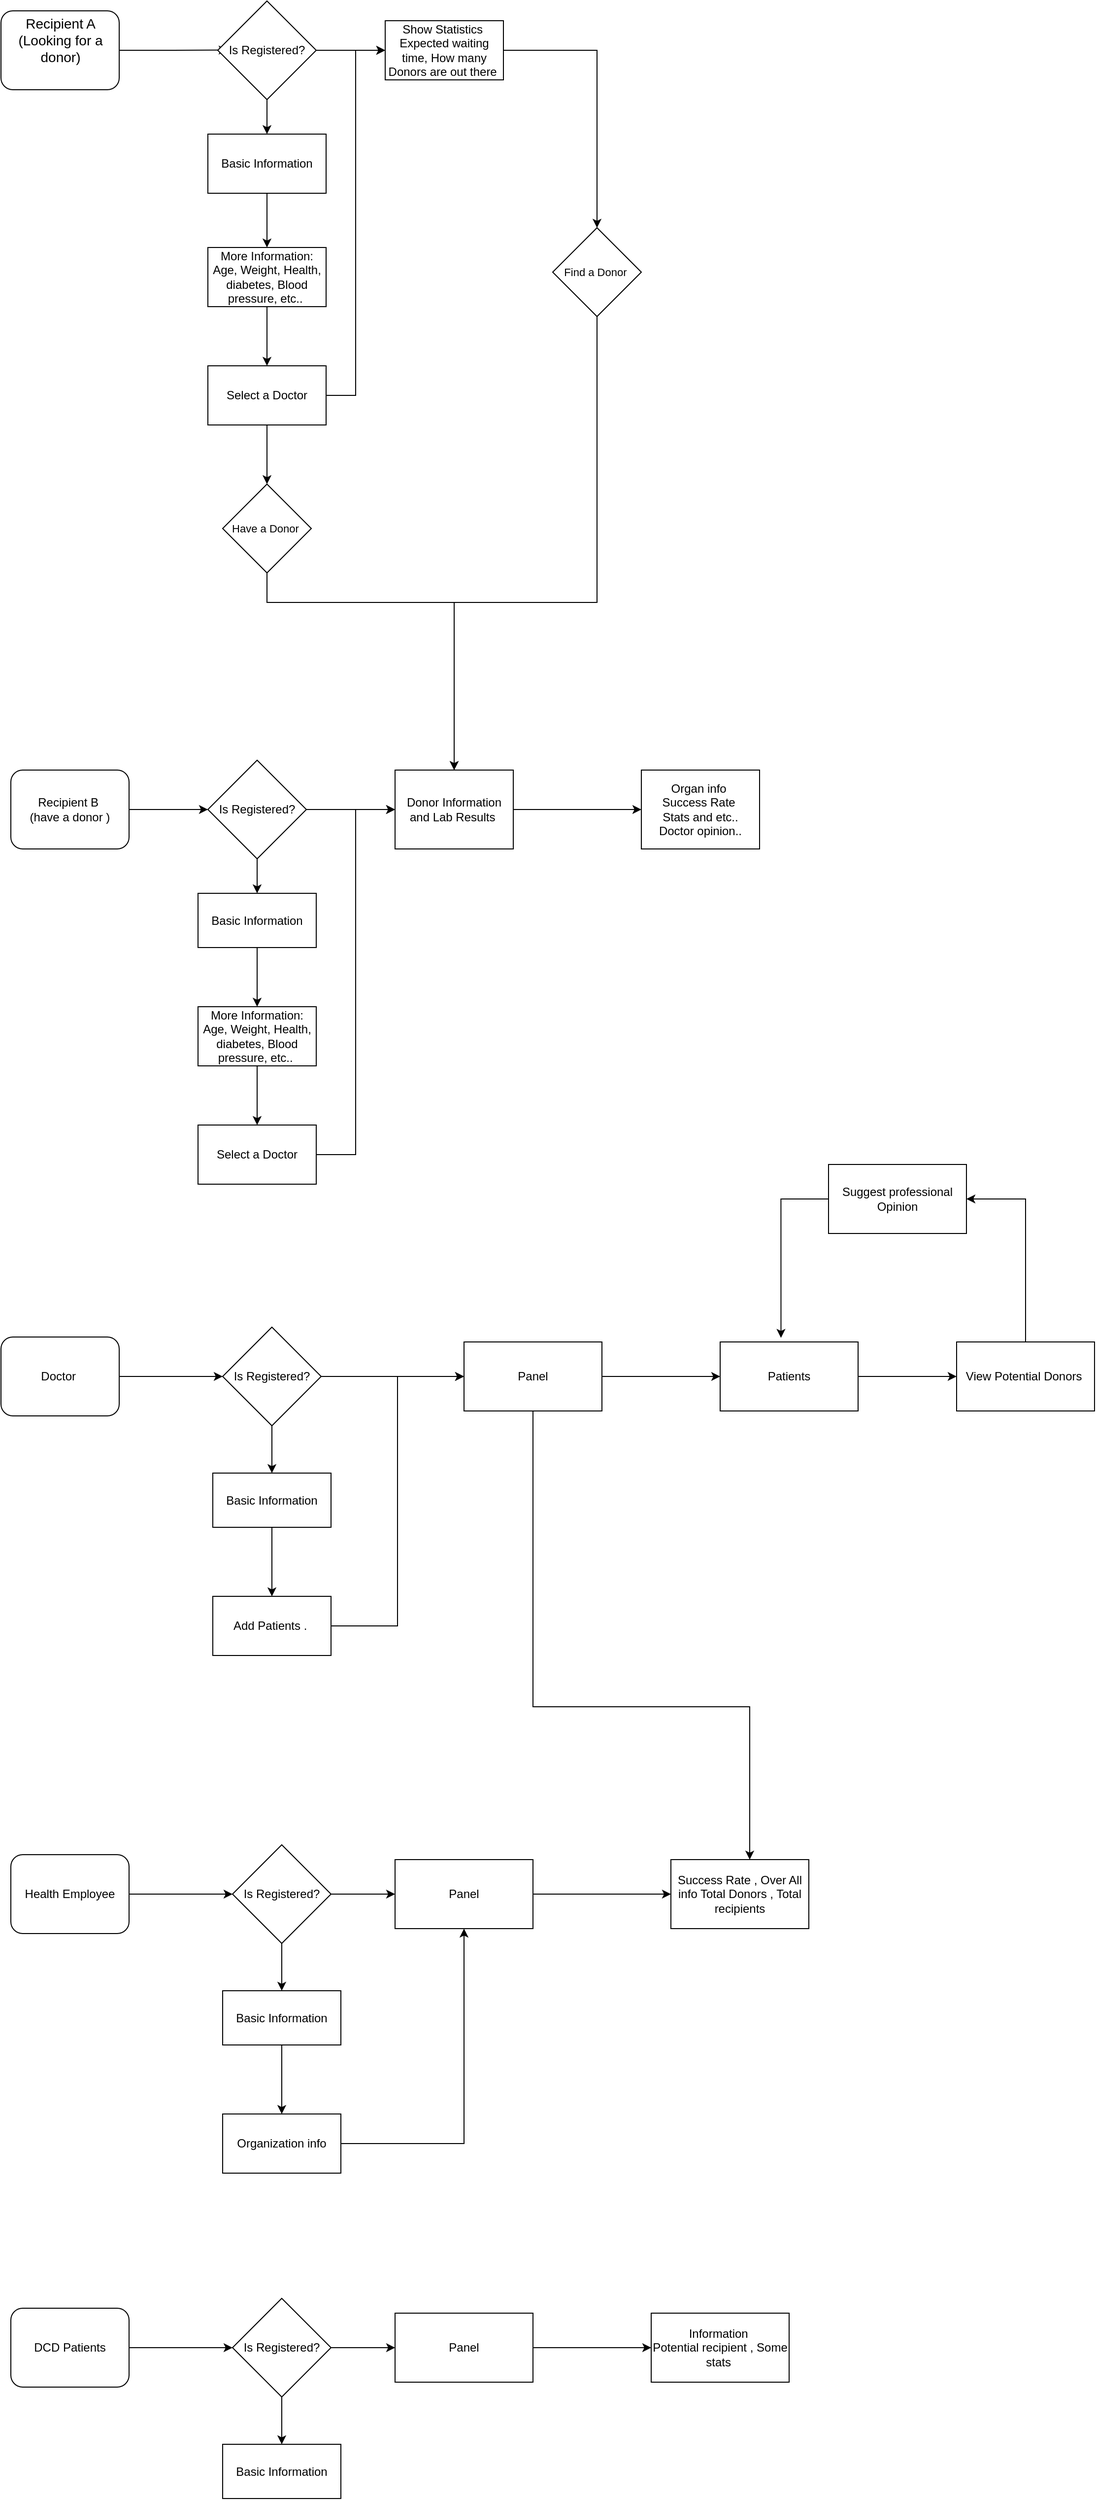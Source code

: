 <mxfile version="13.6.6" type="github">
  <diagram name="Page-1" id="2a216829-ef6e-dabb-86c1-c78162f3ba2b">
    <mxGraphModel dx="3673" dy="2047" grid="1" gridSize="10" guides="1" tooltips="1" connect="1" arrows="1" fold="1" page="1" pageScale="1" pageWidth="850" pageHeight="1100" background="#ffffff" math="0" shadow="0">
      <root>
        <mxCell id="0" />
        <mxCell id="1" parent="0" />
        <mxCell id="db8T54N4GuN8f7a-CfVu-3" style="edgeStyle=orthogonalEdgeStyle;rounded=0;orthogonalLoop=1;jettySize=auto;html=1;exitX=1;exitY=0.5;exitDx=0;exitDy=0;" edge="1" parent="1" source="7a84cebc1def654-2">
          <mxGeometry relative="1" as="geometry">
            <mxPoint x="290" y="59.759" as="targetPoint" />
          </mxGeometry>
        </mxCell>
        <mxCell id="7a84cebc1def654-2" value="" style="shape=ext;rounded=1;html=1;whiteSpace=wrap;" parent="1" vertex="1">
          <mxGeometry x="60" y="20" width="120" height="80" as="geometry" />
        </mxCell>
        <mxCell id="db8T54N4GuN8f7a-CfVu-1" value="&lt;font style=&quot;font-size: 14px&quot;&gt;Recipient A&lt;br&gt;(Looking for a &lt;br&gt;donor)&lt;br&gt;&lt;/font&gt;" style="text;html=1;resizable=0;autosize=1;align=center;verticalAlign=middle;points=[];fillColor=none;strokeColor=none;rounded=0;" vertex="1" parent="1">
          <mxGeometry x="70" y="25" width="100" height="50" as="geometry" />
        </mxCell>
        <mxCell id="db8T54N4GuN8f7a-CfVu-13" value="" style="edgeStyle=orthogonalEdgeStyle;rounded=0;orthogonalLoop=1;jettySize=auto;html=1;" edge="1" parent="1" source="db8T54N4GuN8f7a-CfVu-7" target="db8T54N4GuN8f7a-CfVu-12">
          <mxGeometry relative="1" as="geometry" />
        </mxCell>
        <mxCell id="db8T54N4GuN8f7a-CfVu-20" style="edgeStyle=orthogonalEdgeStyle;rounded=0;orthogonalLoop=1;jettySize=auto;html=1;entryX=0.5;entryY=0;entryDx=0;entryDy=0;" edge="1" parent="1" source="db8T54N4GuN8f7a-CfVu-7" target="db8T54N4GuN8f7a-CfVu-18">
          <mxGeometry relative="1" as="geometry" />
        </mxCell>
        <mxCell id="db8T54N4GuN8f7a-CfVu-7" value="Is Registered?" style="rhombus;whiteSpace=wrap;html=1;" vertex="1" parent="1">
          <mxGeometry x="280" y="10" width="100" height="100" as="geometry" />
        </mxCell>
        <mxCell id="db8T54N4GuN8f7a-CfVu-17" style="edgeStyle=orthogonalEdgeStyle;rounded=0;orthogonalLoop=1;jettySize=auto;html=1;" edge="1" parent="1" source="db8T54N4GuN8f7a-CfVu-9" target="db8T54N4GuN8f7a-CfVu-16">
          <mxGeometry relative="1" as="geometry" />
        </mxCell>
        <mxCell id="db8T54N4GuN8f7a-CfVu-9" value="More Information:&lt;br&gt;Age, Weight, Health, diabetes, Blood pressure, etc..&amp;nbsp;" style="whiteSpace=wrap;html=1;" vertex="1" parent="1">
          <mxGeometry x="270" y="260" width="120" height="60" as="geometry" />
        </mxCell>
        <mxCell id="db8T54N4GuN8f7a-CfVu-22" style="edgeStyle=orthogonalEdgeStyle;rounded=0;orthogonalLoop=1;jettySize=auto;html=1;" edge="1" parent="1" source="db8T54N4GuN8f7a-CfVu-12" target="db8T54N4GuN8f7a-CfVu-23">
          <mxGeometry relative="1" as="geometry">
            <mxPoint x="660" y="60.0" as="targetPoint" />
          </mxGeometry>
        </mxCell>
        <mxCell id="db8T54N4GuN8f7a-CfVu-12" value="Show Statistics&amp;nbsp;&lt;br&gt;Expected waiting time, How many Donors are out there&amp;nbsp;" style="whiteSpace=wrap;html=1;" vertex="1" parent="1">
          <mxGeometry x="450" y="30" width="120" height="60" as="geometry" />
        </mxCell>
        <mxCell id="db8T54N4GuN8f7a-CfVu-88" style="edgeStyle=orthogonalEdgeStyle;rounded=0;orthogonalLoop=1;jettySize=auto;html=1;entryX=0;entryY=0.5;entryDx=0;entryDy=0;" edge="1" parent="1" source="db8T54N4GuN8f7a-CfVu-16" target="db8T54N4GuN8f7a-CfVu-12">
          <mxGeometry relative="1" as="geometry" />
        </mxCell>
        <mxCell id="db8T54N4GuN8f7a-CfVu-89" style="edgeStyle=orthogonalEdgeStyle;rounded=0;orthogonalLoop=1;jettySize=auto;html=1;" edge="1" parent="1" source="db8T54N4GuN8f7a-CfVu-16" target="db8T54N4GuN8f7a-CfVu-34">
          <mxGeometry relative="1" as="geometry" />
        </mxCell>
        <mxCell id="db8T54N4GuN8f7a-CfVu-16" value="Select a Doctor" style="whiteSpace=wrap;html=1;" vertex="1" parent="1">
          <mxGeometry x="270" y="380" width="120" height="60" as="geometry" />
        </mxCell>
        <mxCell id="db8T54N4GuN8f7a-CfVu-21" style="edgeStyle=orthogonalEdgeStyle;rounded=0;orthogonalLoop=1;jettySize=auto;html=1;" edge="1" parent="1" source="db8T54N4GuN8f7a-CfVu-18" target="db8T54N4GuN8f7a-CfVu-9">
          <mxGeometry relative="1" as="geometry" />
        </mxCell>
        <mxCell id="db8T54N4GuN8f7a-CfVu-18" value="Basic Information" style="whiteSpace=wrap;html=1;" vertex="1" parent="1">
          <mxGeometry x="270" y="145" width="120" height="60" as="geometry" />
        </mxCell>
        <mxCell id="db8T54N4GuN8f7a-CfVu-35" style="edgeStyle=orthogonalEdgeStyle;rounded=0;orthogonalLoop=1;jettySize=auto;html=1;" edge="1" parent="1" source="db8T54N4GuN8f7a-CfVu-23" target="db8T54N4GuN8f7a-CfVu-25">
          <mxGeometry relative="1" as="geometry">
            <Array as="points">
              <mxPoint x="665" y="620" />
            </Array>
          </mxGeometry>
        </mxCell>
        <mxCell id="db8T54N4GuN8f7a-CfVu-23" value="&lt;font style=&quot;font-size: 11px&quot;&gt;Find a Donor&amp;nbsp;&lt;/font&gt;" style="rhombus;whiteSpace=wrap;html=1;" vertex="1" parent="1">
          <mxGeometry x="620" y="240" width="90" height="90" as="geometry" />
        </mxCell>
        <mxCell id="db8T54N4GuN8f7a-CfVu-29" style="edgeStyle=orthogonalEdgeStyle;rounded=0;orthogonalLoop=1;jettySize=auto;html=1;exitX=0.5;exitY=1;exitDx=0;exitDy=0;entryX=0.5;entryY=0;entryDx=0;entryDy=0;" edge="1" parent="1" source="db8T54N4GuN8f7a-CfVu-34" target="db8T54N4GuN8f7a-CfVu-25">
          <mxGeometry relative="1" as="geometry">
            <mxPoint x="330" y="585" as="sourcePoint" />
            <Array as="points">
              <mxPoint x="330" y="620" />
              <mxPoint x="520" y="620" />
            </Array>
          </mxGeometry>
        </mxCell>
        <mxCell id="db8T54N4GuN8f7a-CfVu-51" style="edgeStyle=orthogonalEdgeStyle;rounded=0;orthogonalLoop=1;jettySize=auto;html=1;" edge="1" parent="1" source="db8T54N4GuN8f7a-CfVu-25" target="db8T54N4GuN8f7a-CfVu-38">
          <mxGeometry relative="1" as="geometry" />
        </mxCell>
        <mxCell id="db8T54N4GuN8f7a-CfVu-25" value="Donor Information and Lab Results&amp;nbsp;" style="shape=ext;rounded=1;html=1;whiteSpace=wrap;arcSize=0;" vertex="1" parent="1">
          <mxGeometry x="460" y="790" width="120" height="80" as="geometry" />
        </mxCell>
        <mxCell id="db8T54N4GuN8f7a-CfVu-34" value="&lt;font style=&quot;font-size: 11px&quot;&gt;Have a Donor&amp;nbsp;&lt;/font&gt;" style="rhombus;whiteSpace=wrap;html=1;" vertex="1" parent="1">
          <mxGeometry x="285" y="500" width="90" height="90" as="geometry" />
        </mxCell>
        <mxCell id="db8T54N4GuN8f7a-CfVu-45" style="edgeStyle=orthogonalEdgeStyle;rounded=0;orthogonalLoop=1;jettySize=auto;html=1;" edge="1" parent="1" source="db8T54N4GuN8f7a-CfVu-36" target="db8T54N4GuN8f7a-CfVu-41">
          <mxGeometry relative="1" as="geometry" />
        </mxCell>
        <mxCell id="db8T54N4GuN8f7a-CfVu-36" value="Recipient B&amp;nbsp;&lt;br&gt;(have a donor )" style="shape=ext;rounded=1;html=1;whiteSpace=wrap;" vertex="1" parent="1">
          <mxGeometry x="70" y="790" width="120" height="80" as="geometry" />
        </mxCell>
        <mxCell id="db8T54N4GuN8f7a-CfVu-38" value="Organ info&amp;nbsp;&lt;br&gt;Success Rate&amp;nbsp;&lt;br&gt;Stats and etc..&lt;br&gt;Doctor opinion.." style="whiteSpace=wrap;html=1;" vertex="1" parent="1">
          <mxGeometry x="710" y="790" width="120" height="80" as="geometry" />
        </mxCell>
        <mxCell id="db8T54N4GuN8f7a-CfVu-47" style="edgeStyle=orthogonalEdgeStyle;rounded=0;orthogonalLoop=1;jettySize=auto;html=1;" edge="1" parent="1" source="db8T54N4GuN8f7a-CfVu-41" target="db8T54N4GuN8f7a-CfVu-44">
          <mxGeometry relative="1" as="geometry" />
        </mxCell>
        <mxCell id="db8T54N4GuN8f7a-CfVu-91" style="edgeStyle=orthogonalEdgeStyle;rounded=0;orthogonalLoop=1;jettySize=auto;html=1;" edge="1" parent="1" source="db8T54N4GuN8f7a-CfVu-41" target="db8T54N4GuN8f7a-CfVu-25">
          <mxGeometry relative="1" as="geometry" />
        </mxCell>
        <mxCell id="db8T54N4GuN8f7a-CfVu-41" value="Is Registered?" style="rhombus;whiteSpace=wrap;html=1;" vertex="1" parent="1">
          <mxGeometry x="270" y="780" width="100" height="100" as="geometry" />
        </mxCell>
        <mxCell id="db8T54N4GuN8f7a-CfVu-49" style="edgeStyle=orthogonalEdgeStyle;rounded=0;orthogonalLoop=1;jettySize=auto;html=1;" edge="1" parent="1" source="db8T54N4GuN8f7a-CfVu-42" target="db8T54N4GuN8f7a-CfVu-43">
          <mxGeometry relative="1" as="geometry" />
        </mxCell>
        <mxCell id="db8T54N4GuN8f7a-CfVu-42" value="More Information:&lt;br&gt;Age, Weight, Health, diabetes, Blood pressure, etc..&amp;nbsp;" style="whiteSpace=wrap;html=1;" vertex="1" parent="1">
          <mxGeometry x="260" y="1030" width="120" height="60" as="geometry" />
        </mxCell>
        <mxCell id="db8T54N4GuN8f7a-CfVu-90" style="edgeStyle=orthogonalEdgeStyle;rounded=0;orthogonalLoop=1;jettySize=auto;html=1;entryX=0;entryY=0.5;entryDx=0;entryDy=0;" edge="1" parent="1" source="db8T54N4GuN8f7a-CfVu-43" target="db8T54N4GuN8f7a-CfVu-25">
          <mxGeometry relative="1" as="geometry" />
        </mxCell>
        <mxCell id="db8T54N4GuN8f7a-CfVu-43" value="Select a Doctor" style="whiteSpace=wrap;html=1;" vertex="1" parent="1">
          <mxGeometry x="260" y="1150" width="120" height="60" as="geometry" />
        </mxCell>
        <mxCell id="db8T54N4GuN8f7a-CfVu-48" style="edgeStyle=orthogonalEdgeStyle;rounded=0;orthogonalLoop=1;jettySize=auto;html=1;" edge="1" parent="1" source="db8T54N4GuN8f7a-CfVu-44" target="db8T54N4GuN8f7a-CfVu-42">
          <mxGeometry relative="1" as="geometry" />
        </mxCell>
        <mxCell id="db8T54N4GuN8f7a-CfVu-44" value="Basic Information" style="whiteSpace=wrap;html=1;" vertex="1" parent="1">
          <mxGeometry x="260" y="915" width="120" height="55" as="geometry" />
        </mxCell>
        <mxCell id="db8T54N4GuN8f7a-CfVu-85" style="edgeStyle=orthogonalEdgeStyle;rounded=0;orthogonalLoop=1;jettySize=auto;html=1;" edge="1" parent="1" source="db8T54N4GuN8f7a-CfVu-52" target="db8T54N4GuN8f7a-CfVu-56">
          <mxGeometry relative="1" as="geometry" />
        </mxCell>
        <mxCell id="db8T54N4GuN8f7a-CfVu-52" value="Doctor&amp;nbsp;" style="shape=ext;rounded=1;html=1;whiteSpace=wrap;" vertex="1" parent="1">
          <mxGeometry x="60" y="1365" width="120" height="80" as="geometry" />
        </mxCell>
        <mxCell id="db8T54N4GuN8f7a-CfVu-68" style="edgeStyle=orthogonalEdgeStyle;rounded=0;orthogonalLoop=1;jettySize=auto;html=1;" edge="1" parent="1" source="db8T54N4GuN8f7a-CfVu-56" target="db8T54N4GuN8f7a-CfVu-67">
          <mxGeometry relative="1" as="geometry" />
        </mxCell>
        <mxCell id="db8T54N4GuN8f7a-CfVu-72" style="edgeStyle=orthogonalEdgeStyle;rounded=0;orthogonalLoop=1;jettySize=auto;html=1;" edge="1" parent="1" source="db8T54N4GuN8f7a-CfVu-56" target="db8T54N4GuN8f7a-CfVu-71">
          <mxGeometry relative="1" as="geometry" />
        </mxCell>
        <mxCell id="db8T54N4GuN8f7a-CfVu-56" value="Is Registered?" style="rhombus;whiteSpace=wrap;html=1;" vertex="1" parent="1">
          <mxGeometry x="285" y="1355" width="100" height="100" as="geometry" />
        </mxCell>
        <mxCell id="db8T54N4GuN8f7a-CfVu-87" style="edgeStyle=orthogonalEdgeStyle;rounded=0;orthogonalLoop=1;jettySize=auto;html=1;entryX=0;entryY=0.5;entryDx=0;entryDy=0;" edge="1" parent="1" source="db8T54N4GuN8f7a-CfVu-65" target="db8T54N4GuN8f7a-CfVu-71">
          <mxGeometry relative="1" as="geometry" />
        </mxCell>
        <mxCell id="db8T54N4GuN8f7a-CfVu-65" value="Add Patients .&amp;nbsp;" style="whiteSpace=wrap;html=1;" vertex="1" parent="1">
          <mxGeometry x="275" y="1628" width="120" height="60" as="geometry" />
        </mxCell>
        <mxCell id="db8T54N4GuN8f7a-CfVu-69" style="edgeStyle=orthogonalEdgeStyle;rounded=0;orthogonalLoop=1;jettySize=auto;html=1;exitX=0.5;exitY=1;exitDx=0;exitDy=0;" edge="1" parent="1" source="db8T54N4GuN8f7a-CfVu-67" target="db8T54N4GuN8f7a-CfVu-65">
          <mxGeometry relative="1" as="geometry" />
        </mxCell>
        <mxCell id="db8T54N4GuN8f7a-CfVu-67" value="Basic Information" style="whiteSpace=wrap;html=1;" vertex="1" parent="1">
          <mxGeometry x="275" y="1503" width="120" height="55" as="geometry" />
        </mxCell>
        <mxCell id="db8T54N4GuN8f7a-CfVu-74" style="edgeStyle=orthogonalEdgeStyle;rounded=0;orthogonalLoop=1;jettySize=auto;html=1;" edge="1" parent="1" source="db8T54N4GuN8f7a-CfVu-71" target="db8T54N4GuN8f7a-CfVu-73">
          <mxGeometry relative="1" as="geometry" />
        </mxCell>
        <mxCell id="db8T54N4GuN8f7a-CfVu-95" style="edgeStyle=orthogonalEdgeStyle;rounded=0;orthogonalLoop=1;jettySize=auto;html=1;" edge="1" parent="1" source="db8T54N4GuN8f7a-CfVu-71" target="db8T54N4GuN8f7a-CfVu-94">
          <mxGeometry relative="1" as="geometry">
            <Array as="points">
              <mxPoint x="600" y="1740" />
              <mxPoint x="820" y="1740" />
            </Array>
          </mxGeometry>
        </mxCell>
        <mxCell id="db8T54N4GuN8f7a-CfVu-71" value="Panel" style="shape=ext;rounded=1;html=1;whiteSpace=wrap;arcSize=0;" vertex="1" parent="1">
          <mxGeometry x="530" y="1370" width="140" height="70" as="geometry" />
        </mxCell>
        <mxCell id="db8T54N4GuN8f7a-CfVu-80" style="edgeStyle=orthogonalEdgeStyle;rounded=0;orthogonalLoop=1;jettySize=auto;html=1;" edge="1" parent="1" source="db8T54N4GuN8f7a-CfVu-73" target="db8T54N4GuN8f7a-CfVu-76">
          <mxGeometry relative="1" as="geometry" />
        </mxCell>
        <mxCell id="db8T54N4GuN8f7a-CfVu-73" value="Patients" style="whiteSpace=wrap;html=1;" vertex="1" parent="1">
          <mxGeometry x="790" y="1370" width="140" height="70" as="geometry" />
        </mxCell>
        <mxCell id="db8T54N4GuN8f7a-CfVu-82" style="edgeStyle=orthogonalEdgeStyle;rounded=0;orthogonalLoop=1;jettySize=auto;html=1;" edge="1" parent="1" source="db8T54N4GuN8f7a-CfVu-76" target="db8T54N4GuN8f7a-CfVu-81">
          <mxGeometry relative="1" as="geometry">
            <Array as="points">
              <mxPoint x="1100" y="1225" />
            </Array>
          </mxGeometry>
        </mxCell>
        <mxCell id="db8T54N4GuN8f7a-CfVu-76" value="View Potential Donors&amp;nbsp;" style="whiteSpace=wrap;html=1;" vertex="1" parent="1">
          <mxGeometry x="1030" y="1370" width="140" height="70" as="geometry" />
        </mxCell>
        <mxCell id="db8T54N4GuN8f7a-CfVu-83" style="edgeStyle=orthogonalEdgeStyle;rounded=0;orthogonalLoop=1;jettySize=auto;html=1;entryX=0.441;entryY=-0.059;entryDx=0;entryDy=0;entryPerimeter=0;" edge="1" parent="1" source="db8T54N4GuN8f7a-CfVu-81" target="db8T54N4GuN8f7a-CfVu-73">
          <mxGeometry relative="1" as="geometry">
            <Array as="points">
              <mxPoint x="852" y="1225" />
            </Array>
          </mxGeometry>
        </mxCell>
        <mxCell id="db8T54N4GuN8f7a-CfVu-81" value="Suggest professional Opinion" style="whiteSpace=wrap;html=1;" vertex="1" parent="1">
          <mxGeometry x="900" y="1190" width="140" height="70" as="geometry" />
        </mxCell>
        <mxCell id="db8T54N4GuN8f7a-CfVu-94" value="Success Rate , Over All info Total Donors , Total recipients" style="shape=ext;rounded=1;html=1;whiteSpace=wrap;arcSize=0;" vertex="1" parent="1">
          <mxGeometry x="740" y="1895" width="140" height="70" as="geometry" />
        </mxCell>
        <mxCell id="db8T54N4GuN8f7a-CfVu-100" style="edgeStyle=orthogonalEdgeStyle;rounded=0;orthogonalLoop=1;jettySize=auto;html=1;" edge="1" parent="1" source="db8T54N4GuN8f7a-CfVu-96" target="db8T54N4GuN8f7a-CfVu-97">
          <mxGeometry relative="1" as="geometry" />
        </mxCell>
        <mxCell id="db8T54N4GuN8f7a-CfVu-96" value="Health Employee" style="shape=ext;rounded=1;html=1;whiteSpace=wrap;" vertex="1" parent="1">
          <mxGeometry x="70" y="1890" width="120" height="80" as="geometry" />
        </mxCell>
        <mxCell id="db8T54N4GuN8f7a-CfVu-101" style="edgeStyle=orthogonalEdgeStyle;rounded=0;orthogonalLoop=1;jettySize=auto;html=1;" edge="1" parent="1" source="db8T54N4GuN8f7a-CfVu-97" target="db8T54N4GuN8f7a-CfVu-98">
          <mxGeometry relative="1" as="geometry" />
        </mxCell>
        <mxCell id="db8T54N4GuN8f7a-CfVu-102" style="edgeStyle=orthogonalEdgeStyle;rounded=0;orthogonalLoop=1;jettySize=auto;html=1;" edge="1" parent="1" source="db8T54N4GuN8f7a-CfVu-97" target="db8T54N4GuN8f7a-CfVu-103">
          <mxGeometry relative="1" as="geometry">
            <mxPoint x="450" y="1930" as="targetPoint" />
          </mxGeometry>
        </mxCell>
        <mxCell id="db8T54N4GuN8f7a-CfVu-97" value="Is Registered?" style="rhombus;whiteSpace=wrap;html=1;" vertex="1" parent="1">
          <mxGeometry x="295" y="1880" width="100" height="100" as="geometry" />
        </mxCell>
        <mxCell id="db8T54N4GuN8f7a-CfVu-105" style="edgeStyle=orthogonalEdgeStyle;rounded=0;orthogonalLoop=1;jettySize=auto;html=1;" edge="1" parent="1" source="db8T54N4GuN8f7a-CfVu-98" target="db8T54N4GuN8f7a-CfVu-99">
          <mxGeometry relative="1" as="geometry" />
        </mxCell>
        <mxCell id="db8T54N4GuN8f7a-CfVu-98" value="Basic Information" style="whiteSpace=wrap;html=1;" vertex="1" parent="1">
          <mxGeometry x="285" y="2028" width="120" height="55" as="geometry" />
        </mxCell>
        <mxCell id="db8T54N4GuN8f7a-CfVu-106" style="edgeStyle=orthogonalEdgeStyle;rounded=0;orthogonalLoop=1;jettySize=auto;html=1;" edge="1" parent="1" source="db8T54N4GuN8f7a-CfVu-99" target="db8T54N4GuN8f7a-CfVu-103">
          <mxGeometry relative="1" as="geometry" />
        </mxCell>
        <mxCell id="db8T54N4GuN8f7a-CfVu-99" value="Organization info" style="whiteSpace=wrap;html=1;" vertex="1" parent="1">
          <mxGeometry x="285" y="2153" width="120" height="60" as="geometry" />
        </mxCell>
        <mxCell id="db8T54N4GuN8f7a-CfVu-104" style="edgeStyle=orthogonalEdgeStyle;rounded=0;orthogonalLoop=1;jettySize=auto;html=1;" edge="1" parent="1" source="db8T54N4GuN8f7a-CfVu-103" target="db8T54N4GuN8f7a-CfVu-94">
          <mxGeometry relative="1" as="geometry" />
        </mxCell>
        <mxCell id="db8T54N4GuN8f7a-CfVu-103" value="Panel" style="shape=ext;rounded=1;html=1;whiteSpace=wrap;arcSize=0;" vertex="1" parent="1">
          <mxGeometry x="460" y="1895" width="140" height="70" as="geometry" />
        </mxCell>
        <mxCell id="db8T54N4GuN8f7a-CfVu-111" style="edgeStyle=orthogonalEdgeStyle;rounded=0;orthogonalLoop=1;jettySize=auto;html=1;" edge="1" parent="1" source="db8T54N4GuN8f7a-CfVu-107" target="db8T54N4GuN8f7a-CfVu-108">
          <mxGeometry relative="1" as="geometry" />
        </mxCell>
        <mxCell id="db8T54N4GuN8f7a-CfVu-107" value="DCD Patients" style="shape=ext;rounded=1;html=1;whiteSpace=wrap;" vertex="1" parent="1">
          <mxGeometry x="70" y="2350" width="120" height="80" as="geometry" />
        </mxCell>
        <mxCell id="db8T54N4GuN8f7a-CfVu-112" style="edgeStyle=orthogonalEdgeStyle;rounded=0;orthogonalLoop=1;jettySize=auto;html=1;" edge="1" parent="1" source="db8T54N4GuN8f7a-CfVu-108" target="db8T54N4GuN8f7a-CfVu-109">
          <mxGeometry relative="1" as="geometry" />
        </mxCell>
        <mxCell id="db8T54N4GuN8f7a-CfVu-113" style="edgeStyle=orthogonalEdgeStyle;rounded=0;orthogonalLoop=1;jettySize=auto;html=1;entryX=0;entryY=0.5;entryDx=0;entryDy=0;" edge="1" parent="1" source="db8T54N4GuN8f7a-CfVu-108" target="db8T54N4GuN8f7a-CfVu-110">
          <mxGeometry relative="1" as="geometry" />
        </mxCell>
        <mxCell id="db8T54N4GuN8f7a-CfVu-108" value="Is Registered?" style="rhombus;whiteSpace=wrap;html=1;" vertex="1" parent="1">
          <mxGeometry x="295" y="2340" width="100" height="100" as="geometry" />
        </mxCell>
        <mxCell id="db8T54N4GuN8f7a-CfVu-109" value="Basic Information" style="whiteSpace=wrap;html=1;" vertex="1" parent="1">
          <mxGeometry x="285" y="2488" width="120" height="55" as="geometry" />
        </mxCell>
        <mxCell id="db8T54N4GuN8f7a-CfVu-114" style="edgeStyle=orthogonalEdgeStyle;rounded=0;orthogonalLoop=1;jettySize=auto;html=1;" edge="1" parent="1" source="db8T54N4GuN8f7a-CfVu-110">
          <mxGeometry relative="1" as="geometry">
            <mxPoint x="720" y="2390.0" as="targetPoint" />
          </mxGeometry>
        </mxCell>
        <mxCell id="db8T54N4GuN8f7a-CfVu-110" value="Panel" style="shape=ext;rounded=1;html=1;whiteSpace=wrap;arcSize=0;" vertex="1" parent="1">
          <mxGeometry x="460" y="2355" width="140" height="70" as="geometry" />
        </mxCell>
        <mxCell id="db8T54N4GuN8f7a-CfVu-115" value="Information&amp;nbsp;&lt;br&gt;Potential recipient , Some stats&amp;nbsp;" style="shape=ext;rounded=1;html=1;whiteSpace=wrap;arcSize=0;" vertex="1" parent="1">
          <mxGeometry x="720" y="2355" width="140" height="70" as="geometry" />
        </mxCell>
      </root>
    </mxGraphModel>
  </diagram>
</mxfile>
